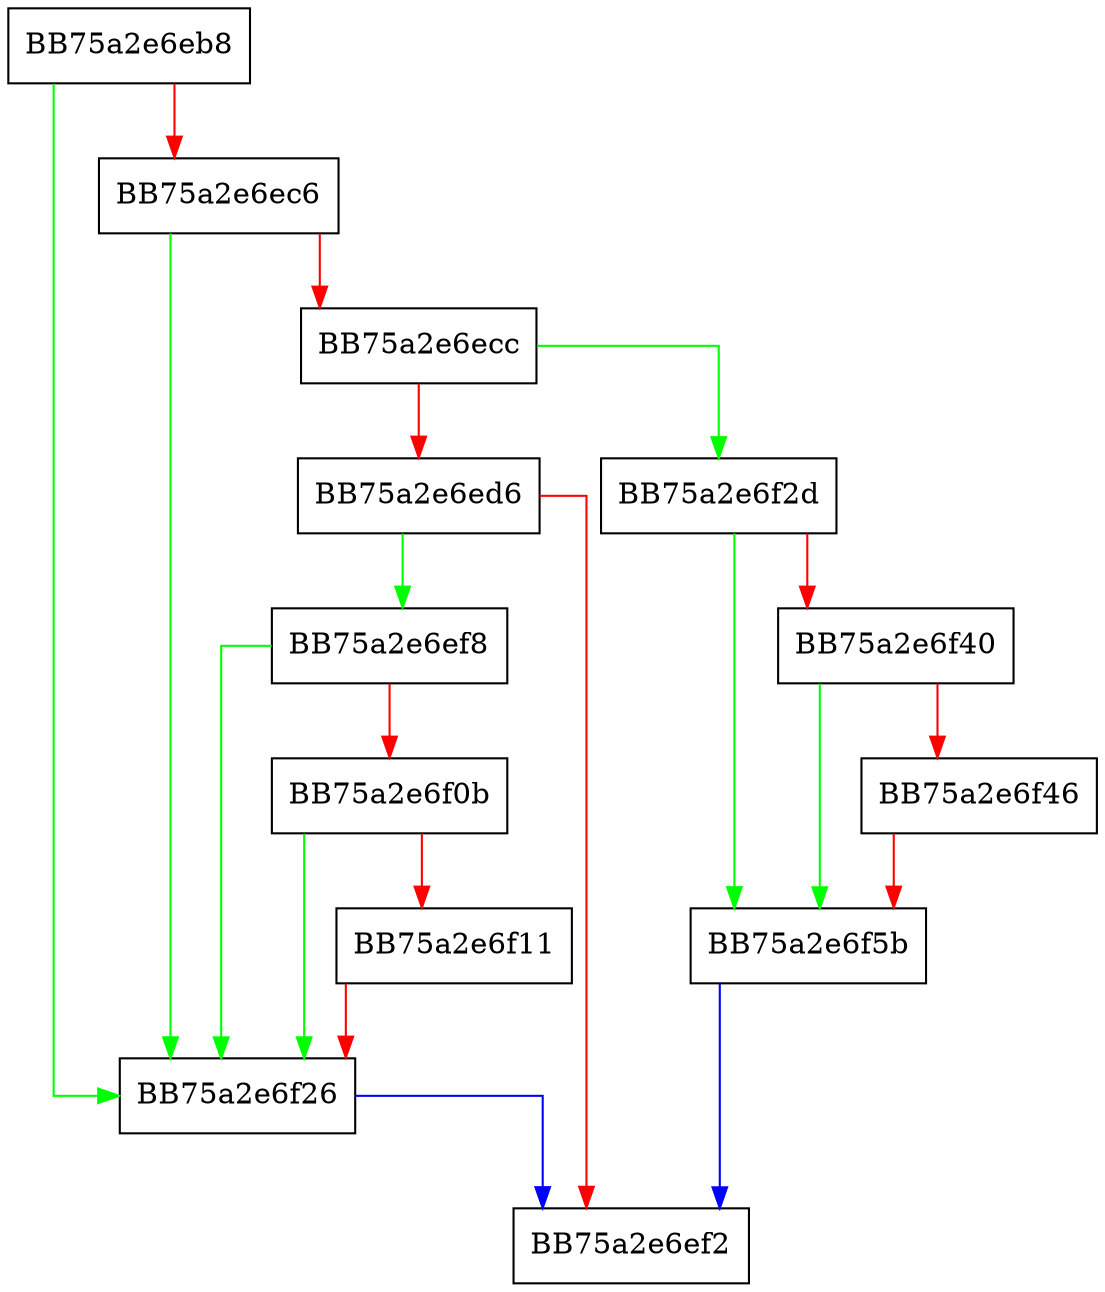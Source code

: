 digraph UberRtpNotification {
  node [shape="box"];
  graph [splines=ortho];
  BB75a2e6eb8 -> BB75a2e6f26 [color="green"];
  BB75a2e6eb8 -> BB75a2e6ec6 [color="red"];
  BB75a2e6ec6 -> BB75a2e6f26 [color="green"];
  BB75a2e6ec6 -> BB75a2e6ecc [color="red"];
  BB75a2e6ecc -> BB75a2e6f2d [color="green"];
  BB75a2e6ecc -> BB75a2e6ed6 [color="red"];
  BB75a2e6ed6 -> BB75a2e6ef8 [color="green"];
  BB75a2e6ed6 -> BB75a2e6ef2 [color="red"];
  BB75a2e6ef8 -> BB75a2e6f26 [color="green"];
  BB75a2e6ef8 -> BB75a2e6f0b [color="red"];
  BB75a2e6f0b -> BB75a2e6f26 [color="green"];
  BB75a2e6f0b -> BB75a2e6f11 [color="red"];
  BB75a2e6f11 -> BB75a2e6f26 [color="red"];
  BB75a2e6f26 -> BB75a2e6ef2 [color="blue"];
  BB75a2e6f2d -> BB75a2e6f5b [color="green"];
  BB75a2e6f2d -> BB75a2e6f40 [color="red"];
  BB75a2e6f40 -> BB75a2e6f5b [color="green"];
  BB75a2e6f40 -> BB75a2e6f46 [color="red"];
  BB75a2e6f46 -> BB75a2e6f5b [color="red"];
  BB75a2e6f5b -> BB75a2e6ef2 [color="blue"];
}